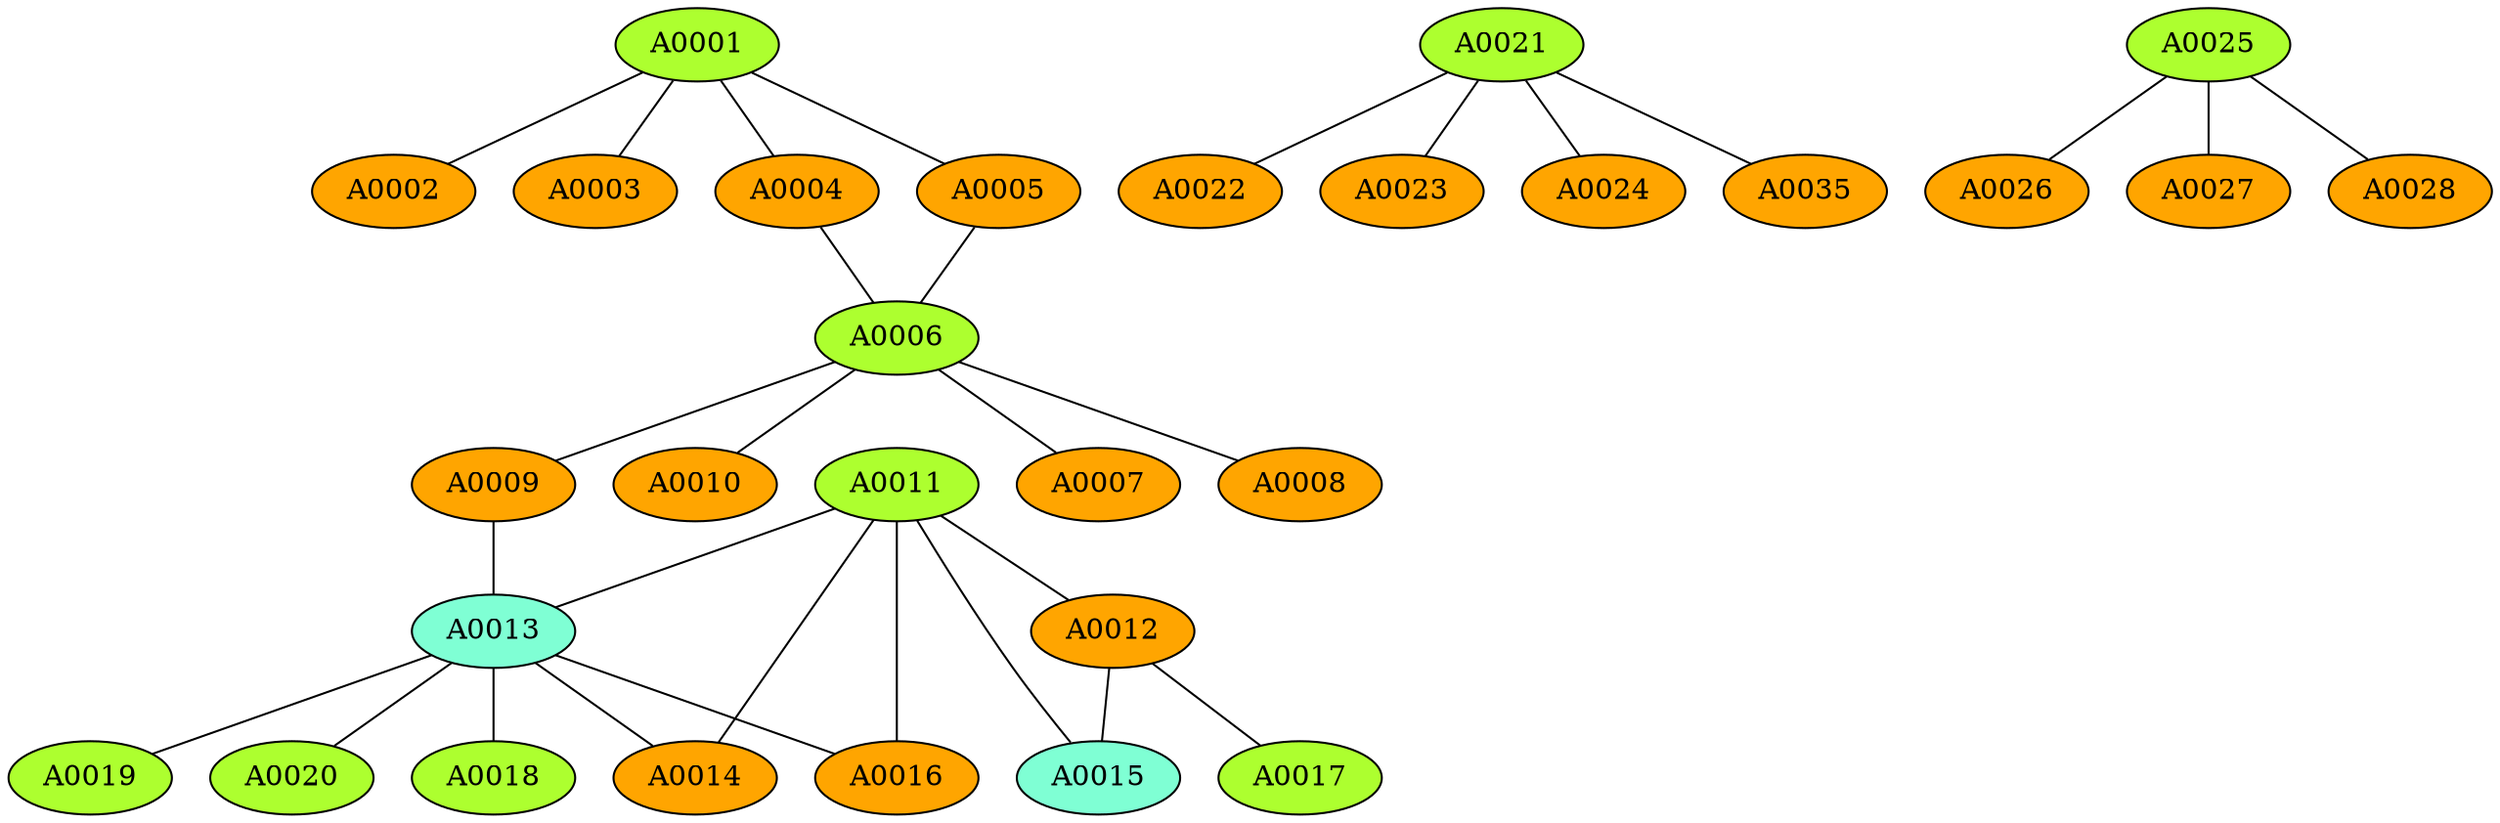 graph graph1 {
	graph [overlap=false];
	Node1 -- Node2;
	Node1 -- Node3;
	Node1 -- Node4;
	Node1 -- Node5;
	Node4 -- Node6;
	Node5 -- Node6;
	Node6 -- Node7;
	Node6 -- Node8;
	Node6 -- Node9;
	Node6 -- Node10;
	Node9 -- Node11;
	Node12 -- Node13;
	Node12 -- Node11;
	Node12 -- Node14;
	Node12 -- Node15;
	Node12 -- Node16;
	Node13 -- Node15;
	Node13 -- Node17;
	Node11 -- Node14;
	Node11 -- Node16;
	Node11 -- Node18;
	Node11 -- Node19;
	Node11 -- Node20;
	Node21 -- Node22;
	Node21 -- Node23;
	Node21 -- Node24;
	Node21 -- Node25;
	Node26 -- Node27;
	Node26 -- Node28;
	Node26 -- Node29;
	Node1 [label="A0001", style=filled, fillcolor="GreenYellow"];
	Node2 [label="A0002", style=filled, fillcolor="Orange"];
	Node3 [label="A0003", style=filled, fillcolor="Orange"];
	Node4 [label="A0004", style=filled, fillcolor="Orange"];
	Node5 [label="A0005", style=filled, fillcolor="Orange"];
	Node6 [label="A0006", style=filled, fillcolor="GreenYellow"];
	Node7 [label="A0007", style=filled, fillcolor="Orange"];
	Node8 [label="A0008", style=filled, fillcolor="Orange"];
	Node9 [label="A0009", style=filled, fillcolor="Orange"];
	Node10 [label="A0010", style=filled, fillcolor="Orange"];
	Node12 [label="A0011", style=filled, fillcolor="GreenYellow"];
	Node13 [label="A0012", style=filled, fillcolor="Orange"];
	Node11 [label="A0013", style=filled, fillcolor="Aquamarine"];
	Node14 [label="A0014", style=filled, fillcolor="Orange"];
	Node15 [label="A0015", style=filled, fillcolor="Aquamarine"];
	Node16 [label="A0016", style=filled, fillcolor="Orange"];
	Node17 [label="A0017", style=filled, fillcolor="GreenYellow"];
	Node18 [label="A0018", style=filled, fillcolor="GreenYellow"];
	Node19 [label="A0019", style=filled, fillcolor="GreenYellow"];
	Node20 [label="A0020", style=filled, fillcolor="GreenYellow"];
	Node21 [label="A0021", style=filled, fillcolor="GreenYellow"];
	Node22 [label="A0022", style=filled, fillcolor="Orange"];
	Node23 [label="A0023", style=filled, fillcolor="Orange"];
	Node24 [label="A0024", style=filled, fillcolor="Orange"];
	Node26 [label="A0025", style=filled, fillcolor="GreenYellow"];
	Node27 [label="A0026", style=filled, fillcolor="Orange"];
	Node28 [label="A0027", style=filled, fillcolor="Orange"];
	Node29 [label="A0028", style=filled, fillcolor="Orange"];
	Node25 [label="A0035", style=filled, fillcolor="Orange"];
}
